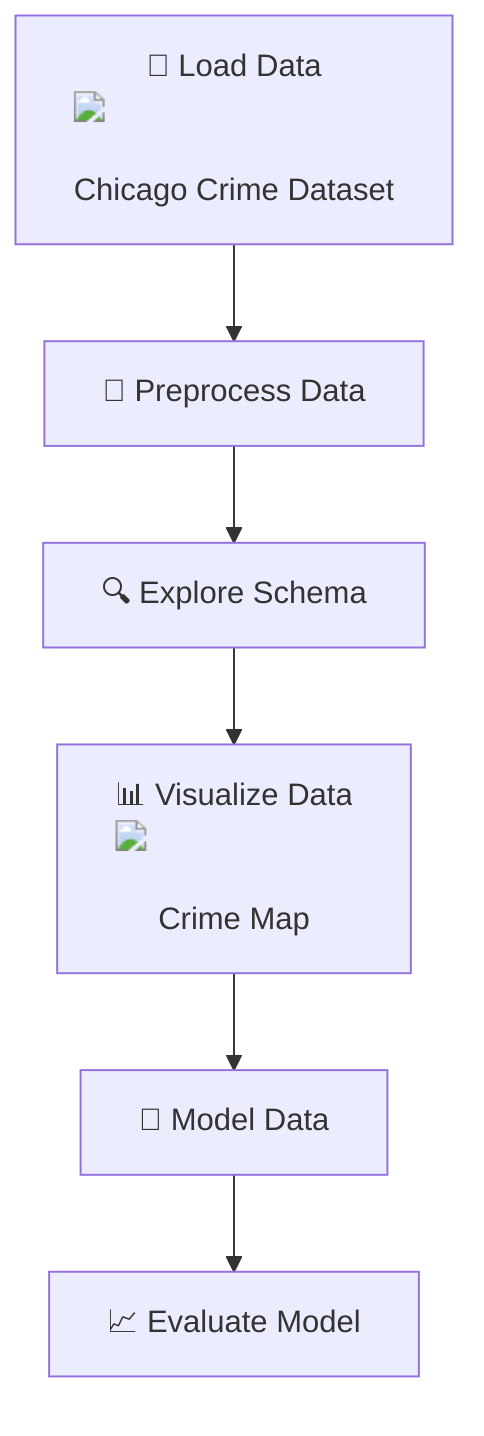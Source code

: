 flowchart TD
    A["📂 Load Data <img src='icons/database.svg' /> <br/> Chicago Crime Dataset"] --> B["🧪 Preprocess Data"]
    B --> C["🔍 Explore Schema"]
    C --> D["📊 Visualize Data <img src='dummy_plots/scatter_plot_template.svg' /> <br/> Crime Map"]
    D --> E["🤖 Model Data"]
    E --> F["📈 Evaluate Model"]